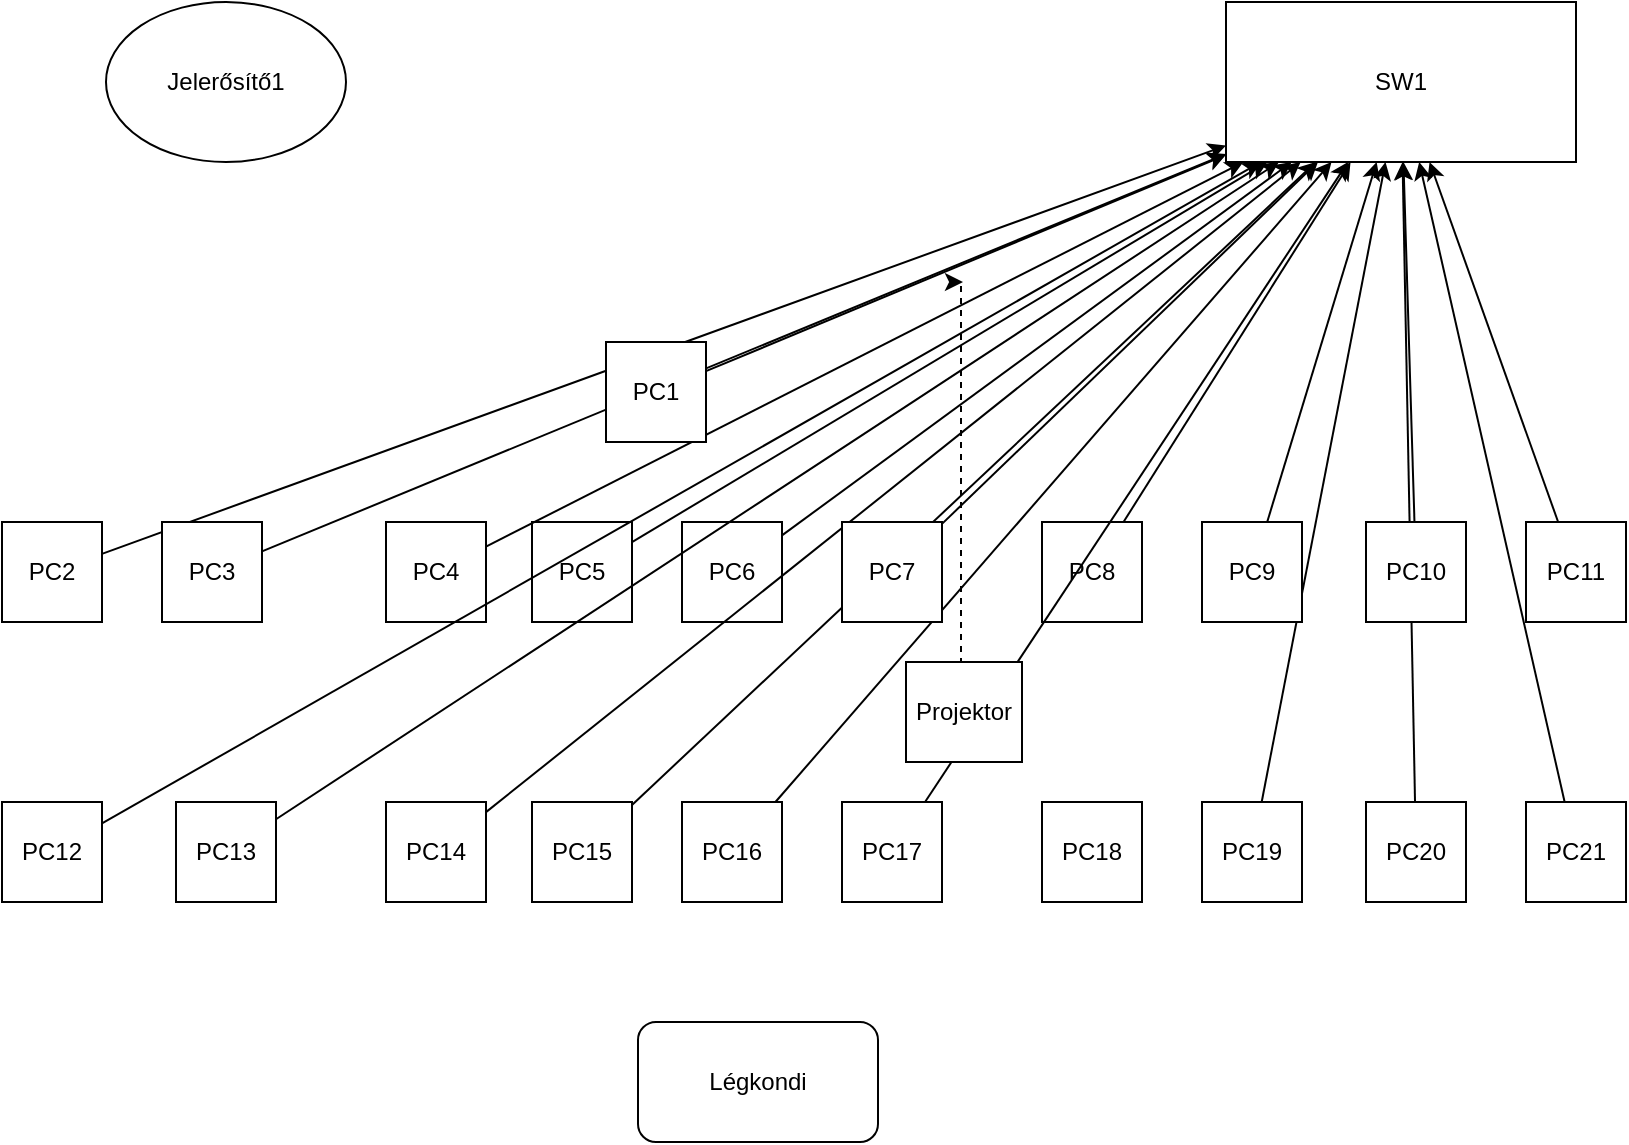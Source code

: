 <mxfile version="24.8.8">
  <diagram name="Page-1" id="rZXAK-LVOmlyO_TUPFwU">
    <mxGraphModel dx="1195" dy="643" grid="1" gridSize="10" guides="1" tooltips="1" connect="1" arrows="1" fold="1" page="1" pageScale="1" pageWidth="1100" pageHeight="850" math="0" shadow="0">
      <root>
        <mxCell id="0" />
        <mxCell id="1" parent="0" />
        <mxCell id="4OGUl7-qcucQh-Lw1urA-1" value="Légkondi" style="rounded=1;whiteSpace=wrap;html=1;verticalAlign=middle;strokeWidth=1;" parent="1" vertex="1">
          <mxGeometry x="346" y="520" width="120" height="60" as="geometry" />
        </mxCell>
        <mxCell id="DrP0ikOHBPH5aeGKssWz-21" style="edgeStyle=none;rounded=0;orthogonalLoop=1;jettySize=auto;html=1;verticalAlign=middle;strokeWidth=1;" edge="1" parent="1" source="4OGUl7-qcucQh-Lw1urA-3" target="DrP0ikOHBPH5aeGKssWz-33">
          <mxGeometry relative="1" as="geometry" />
        </mxCell>
        <mxCell id="4OGUl7-qcucQh-Lw1urA-3" value="PC2" style="whiteSpace=wrap;html=1;aspect=fixed;verticalAlign=middle;strokeWidth=1;" parent="1" vertex="1">
          <mxGeometry x="28" y="270" width="50" height="50" as="geometry" />
        </mxCell>
        <mxCell id="DrP0ikOHBPH5aeGKssWz-26" style="edgeStyle=none;rounded=0;orthogonalLoop=1;jettySize=auto;html=1;verticalAlign=middle;strokeWidth=1;" edge="1" parent="1" source="4OGUl7-qcucQh-Lw1urA-9" target="DrP0ikOHBPH5aeGKssWz-33">
          <mxGeometry relative="1" as="geometry">
            <mxPoint x="760" y="90" as="targetPoint" />
          </mxGeometry>
        </mxCell>
        <mxCell id="4OGUl7-qcucQh-Lw1urA-9" value="PC16" style="whiteSpace=wrap;html=1;aspect=fixed;verticalAlign=middle;strokeWidth=1;" parent="1" vertex="1">
          <mxGeometry x="368" y="410" width="50" height="50" as="geometry" />
        </mxCell>
        <mxCell id="DrP0ikOHBPH5aeGKssWz-17" style="edgeStyle=none;rounded=0;orthogonalLoop=1;jettySize=auto;html=1;verticalAlign=middle;strokeWidth=1;" edge="1" parent="1" source="4OGUl7-qcucQh-Lw1urA-10" target="DrP0ikOHBPH5aeGKssWz-33">
          <mxGeometry relative="1" as="geometry" />
        </mxCell>
        <mxCell id="4OGUl7-qcucQh-Lw1urA-10" value="PC6" style="whiteSpace=wrap;html=1;aspect=fixed;verticalAlign=middle;strokeWidth=1;" parent="1" vertex="1">
          <mxGeometry x="368" y="270" width="50" height="50" as="geometry" />
        </mxCell>
        <mxCell id="DrP0ikOHBPH5aeGKssWz-27" style="edgeStyle=none;rounded=0;orthogonalLoop=1;jettySize=auto;html=1;verticalAlign=middle;strokeWidth=1;" edge="1" parent="1" source="4OGUl7-qcucQh-Lw1urA-11" target="DrP0ikOHBPH5aeGKssWz-33">
          <mxGeometry relative="1" as="geometry">
            <mxPoint x="760" y="90" as="targetPoint" />
          </mxGeometry>
        </mxCell>
        <mxCell id="4OGUl7-qcucQh-Lw1urA-11" value="PC15" style="whiteSpace=wrap;html=1;aspect=fixed;verticalAlign=middle;strokeWidth=1;" parent="1" vertex="1">
          <mxGeometry x="293" y="410" width="50" height="50" as="geometry" />
        </mxCell>
        <mxCell id="DrP0ikOHBPH5aeGKssWz-18" style="edgeStyle=none;rounded=0;orthogonalLoop=1;jettySize=auto;html=1;verticalAlign=middle;strokeWidth=1;" edge="1" parent="1" source="4OGUl7-qcucQh-Lw1urA-12" target="DrP0ikOHBPH5aeGKssWz-33">
          <mxGeometry relative="1" as="geometry" />
        </mxCell>
        <mxCell id="4OGUl7-qcucQh-Lw1urA-12" value="PC5" style="whiteSpace=wrap;html=1;aspect=fixed;verticalAlign=middle;strokeWidth=1;" parent="1" vertex="1">
          <mxGeometry x="293" y="270" width="50" height="50" as="geometry" />
        </mxCell>
        <mxCell id="DrP0ikOHBPH5aeGKssWz-28" style="edgeStyle=none;rounded=0;orthogonalLoop=1;jettySize=auto;html=1;verticalAlign=middle;strokeWidth=1;" edge="1" parent="1" source="4OGUl7-qcucQh-Lw1urA-13" target="DrP0ikOHBPH5aeGKssWz-33">
          <mxGeometry relative="1" as="geometry" />
        </mxCell>
        <mxCell id="4OGUl7-qcucQh-Lw1urA-13" value="PC14" style="whiteSpace=wrap;html=1;aspect=fixed;verticalAlign=middle;strokeWidth=1;" parent="1" vertex="1">
          <mxGeometry x="220" y="410" width="50" height="50" as="geometry" />
        </mxCell>
        <mxCell id="DrP0ikOHBPH5aeGKssWz-19" style="edgeStyle=none;rounded=0;orthogonalLoop=1;jettySize=auto;html=1;verticalAlign=middle;strokeWidth=1;" edge="1" parent="1" source="4OGUl7-qcucQh-Lw1urA-14" target="DrP0ikOHBPH5aeGKssWz-33">
          <mxGeometry relative="1" as="geometry" />
        </mxCell>
        <mxCell id="4OGUl7-qcucQh-Lw1urA-14" value="PC4" style="whiteSpace=wrap;html=1;aspect=fixed;verticalAlign=middle;strokeWidth=1;" parent="1" vertex="1">
          <mxGeometry x="220" y="270" width="50" height="50" as="geometry" />
        </mxCell>
        <mxCell id="DrP0ikOHBPH5aeGKssWz-20" style="edgeStyle=none;rounded=0;orthogonalLoop=1;jettySize=auto;html=1;verticalAlign=middle;strokeWidth=1;" edge="1" parent="1" source="4OGUl7-qcucQh-Lw1urA-15" target="DrP0ikOHBPH5aeGKssWz-33">
          <mxGeometry relative="1" as="geometry" />
        </mxCell>
        <mxCell id="4OGUl7-qcucQh-Lw1urA-15" value="PC3" style="whiteSpace=wrap;html=1;aspect=fixed;verticalAlign=middle;strokeWidth=1;" parent="1" vertex="1">
          <mxGeometry x="108" y="270" width="50" height="50" as="geometry" />
        </mxCell>
        <mxCell id="DrP0ikOHBPH5aeGKssWz-29" style="edgeStyle=none;rounded=0;orthogonalLoop=1;jettySize=auto;html=1;verticalAlign=middle;strokeWidth=1;" edge="1" parent="1" source="4OGUl7-qcucQh-Lw1urA-16" target="DrP0ikOHBPH5aeGKssWz-33">
          <mxGeometry relative="1" as="geometry" />
        </mxCell>
        <mxCell id="4OGUl7-qcucQh-Lw1urA-16" value="PC13" style="whiteSpace=wrap;html=1;aspect=fixed;verticalAlign=middle;strokeWidth=1;" parent="1" vertex="1">
          <mxGeometry x="115" y="410" width="50" height="50" as="geometry" />
        </mxCell>
        <mxCell id="DrP0ikOHBPH5aeGKssWz-30" style="edgeStyle=none;rounded=0;orthogonalLoop=1;jettySize=auto;html=1;verticalAlign=middle;strokeWidth=1;" edge="1" parent="1" source="4OGUl7-qcucQh-Lw1urA-17" target="DrP0ikOHBPH5aeGKssWz-33">
          <mxGeometry relative="1" as="geometry">
            <mxPoint x="760" y="90" as="targetPoint" />
          </mxGeometry>
        </mxCell>
        <mxCell id="4OGUl7-qcucQh-Lw1urA-17" value="PC12" style="whiteSpace=wrap;html=1;aspect=fixed;verticalAlign=middle;strokeWidth=1;" parent="1" vertex="1">
          <mxGeometry x="28" y="410" width="50" height="50" as="geometry" />
        </mxCell>
        <mxCell id="DrP0ikOHBPH5aeGKssWz-12" style="edgeStyle=none;rounded=0;orthogonalLoop=1;jettySize=auto;html=1;verticalAlign=middle;strokeWidth=1;" edge="1" parent="1" source="4OGUl7-qcucQh-Lw1urA-18" target="DrP0ikOHBPH5aeGKssWz-33">
          <mxGeometry relative="1" as="geometry" />
        </mxCell>
        <mxCell id="4OGUl7-qcucQh-Lw1urA-18" value="PC11" style="whiteSpace=wrap;html=1;aspect=fixed;verticalAlign=middle;strokeWidth=1;" parent="1" vertex="1">
          <mxGeometry x="790" y="270" width="50" height="50" as="geometry" />
        </mxCell>
        <mxCell id="DrP0ikOHBPH5aeGKssWz-23" style="edgeStyle=none;rounded=0;orthogonalLoop=1;jettySize=auto;html=1;verticalAlign=middle;strokeWidth=1;" edge="1" parent="1" source="4OGUl7-qcucQh-Lw1urA-25" target="DrP0ikOHBPH5aeGKssWz-33">
          <mxGeometry relative="1" as="geometry">
            <mxPoint x="760" y="90" as="targetPoint" />
          </mxGeometry>
        </mxCell>
        <mxCell id="4OGUl7-qcucQh-Lw1urA-25" value="PC20" style="whiteSpace=wrap;html=1;aspect=fixed;verticalAlign=middle;strokeWidth=1;" parent="1" vertex="1">
          <mxGeometry x="710" y="410" width="50" height="50" as="geometry" />
        </mxCell>
        <mxCell id="DrP0ikOHBPH5aeGKssWz-13" style="edgeStyle=none;rounded=0;orthogonalLoop=1;jettySize=auto;html=1;verticalAlign=middle;strokeWidth=1;" edge="1" parent="1" source="4OGUl7-qcucQh-Lw1urA-26" target="DrP0ikOHBPH5aeGKssWz-33">
          <mxGeometry relative="1" as="geometry" />
        </mxCell>
        <mxCell id="4OGUl7-qcucQh-Lw1urA-26" value="PC10" style="whiteSpace=wrap;html=1;aspect=fixed;verticalAlign=middle;strokeWidth=1;" parent="1" vertex="1">
          <mxGeometry x="710" y="270" width="50" height="50" as="geometry" />
        </mxCell>
        <mxCell id="DrP0ikOHBPH5aeGKssWz-24" style="edgeStyle=none;rounded=0;orthogonalLoop=1;jettySize=auto;html=1;verticalAlign=middle;strokeWidth=1;" edge="1" parent="1" source="4OGUl7-qcucQh-Lw1urA-27" target="DrP0ikOHBPH5aeGKssWz-33">
          <mxGeometry relative="1" as="geometry">
            <mxPoint x="760" y="90" as="targetPoint" />
          </mxGeometry>
        </mxCell>
        <mxCell id="4OGUl7-qcucQh-Lw1urA-27" value="PC19" style="whiteSpace=wrap;html=1;aspect=fixed;verticalAlign=middle;strokeWidth=1;" parent="1" vertex="1">
          <mxGeometry x="628" y="410" width="50" height="50" as="geometry" />
        </mxCell>
        <mxCell id="DrP0ikOHBPH5aeGKssWz-14" style="edgeStyle=none;rounded=0;orthogonalLoop=1;jettySize=auto;html=1;verticalAlign=middle;strokeWidth=1;" edge="1" parent="1" source="4OGUl7-qcucQh-Lw1urA-28" target="DrP0ikOHBPH5aeGKssWz-33">
          <mxGeometry relative="1" as="geometry">
            <mxPoint x="760" y="80" as="targetPoint" />
          </mxGeometry>
        </mxCell>
        <mxCell id="4OGUl7-qcucQh-Lw1urA-28" value="PC9" style="whiteSpace=wrap;html=1;aspect=fixed;verticalAlign=middle;strokeWidth=1;" parent="1" vertex="1">
          <mxGeometry x="628" y="270" width="50" height="50" as="geometry" />
        </mxCell>
        <mxCell id="4OGUl7-qcucQh-Lw1urA-29" value="PC18" style="whiteSpace=wrap;html=1;aspect=fixed;verticalAlign=middle;strokeWidth=1;" parent="1" vertex="1">
          <mxGeometry x="548" y="410" width="50" height="50" as="geometry" />
        </mxCell>
        <mxCell id="DrP0ikOHBPH5aeGKssWz-15" style="edgeStyle=none;rounded=0;orthogonalLoop=1;jettySize=auto;html=1;verticalAlign=middle;strokeWidth=1;" edge="1" parent="1" source="4OGUl7-qcucQh-Lw1urA-30" target="DrP0ikOHBPH5aeGKssWz-33">
          <mxGeometry relative="1" as="geometry" />
        </mxCell>
        <mxCell id="4OGUl7-qcucQh-Lw1urA-30" value="PC8" style="whiteSpace=wrap;html=1;aspect=fixed;verticalAlign=middle;strokeWidth=1;" parent="1" vertex="1">
          <mxGeometry x="548" y="270" width="50" height="50" as="geometry" />
        </mxCell>
        <mxCell id="DrP0ikOHBPH5aeGKssWz-16" style="edgeStyle=none;rounded=0;orthogonalLoop=1;jettySize=auto;html=1;verticalAlign=middle;strokeWidth=1;" edge="1" parent="1" source="4OGUl7-qcucQh-Lw1urA-31" target="DrP0ikOHBPH5aeGKssWz-33">
          <mxGeometry relative="1" as="geometry" />
        </mxCell>
        <mxCell id="4OGUl7-qcucQh-Lw1urA-31" value="PC7" style="whiteSpace=wrap;html=1;aspect=fixed;verticalAlign=middle;strokeWidth=1;" parent="1" vertex="1">
          <mxGeometry x="448" y="270" width="50" height="50" as="geometry" />
        </mxCell>
        <mxCell id="DrP0ikOHBPH5aeGKssWz-25" style="edgeStyle=none;rounded=0;orthogonalLoop=1;jettySize=auto;html=1;verticalAlign=middle;strokeWidth=1;" edge="1" parent="1" source="4OGUl7-qcucQh-Lw1urA-32" target="DrP0ikOHBPH5aeGKssWz-33">
          <mxGeometry relative="1" as="geometry">
            <mxPoint x="760" y="90" as="targetPoint" />
          </mxGeometry>
        </mxCell>
        <mxCell id="4OGUl7-qcucQh-Lw1urA-32" value="PC17" style="whiteSpace=wrap;html=1;aspect=fixed;verticalAlign=middle;strokeWidth=1;" parent="1" vertex="1">
          <mxGeometry x="448" y="410" width="50" height="50" as="geometry" />
        </mxCell>
        <mxCell id="4OGUl7-qcucQh-Lw1urA-44" value="" style="edgeStyle=orthogonalEdgeStyle;rounded=0;orthogonalLoop=1;jettySize=auto;html=1;dashed=1;verticalAlign=middle;strokeWidth=1;" parent="1" edge="1">
          <mxGeometry relative="1" as="geometry">
            <mxPoint x="508.5" y="150" as="targetPoint" />
            <Array as="points">
              <mxPoint x="507.5" y="150" />
            </Array>
            <mxPoint x="508.5" y="340" as="sourcePoint" />
          </mxGeometry>
        </mxCell>
        <mxCell id="4OGUl7-qcucQh-Lw1urA-34" value="Projektor" style="rounded=0;whiteSpace=wrap;html=1;verticalAlign=middle;strokeWidth=1;" parent="1" vertex="1">
          <mxGeometry x="480" y="340" width="58" height="50" as="geometry" />
        </mxCell>
        <mxCell id="DrP0ikOHBPH5aeGKssWz-31" style="edgeStyle=none;rounded=0;orthogonalLoop=1;jettySize=auto;html=1;verticalAlign=middle;strokeWidth=1;" edge="1" parent="1" source="4OGUl7-qcucQh-Lw1urA-41" target="DrP0ikOHBPH5aeGKssWz-33">
          <mxGeometry relative="1" as="geometry" />
        </mxCell>
        <mxCell id="4OGUl7-qcucQh-Lw1urA-41" value="PC1" style="rounded=0;whiteSpace=wrap;html=1;verticalAlign=middle;strokeWidth=1;" parent="1" vertex="1">
          <mxGeometry x="330" y="180" width="50" height="50" as="geometry" />
        </mxCell>
        <mxCell id="DrP0ikOHBPH5aeGKssWz-22" style="edgeStyle=none;rounded=0;orthogonalLoop=1;jettySize=auto;html=1;verticalAlign=middle;strokeWidth=1;" edge="1" parent="1" source="v2j3ebQpfwPw54tXddbb-8" target="DrP0ikOHBPH5aeGKssWz-33">
          <mxGeometry relative="1" as="geometry" />
        </mxCell>
        <mxCell id="v2j3ebQpfwPw54tXddbb-8" value="PC21" style="rounded=0;whiteSpace=wrap;html=1;verticalAlign=middle;strokeWidth=1;" parent="1" vertex="1">
          <mxGeometry x="790" y="410" width="50" height="50" as="geometry" />
        </mxCell>
        <mxCell id="DrP0ikOHBPH5aeGKssWz-32" value="Jelerősítő1" style="ellipse;whiteSpace=wrap;html=1;verticalAlign=middle;strokeWidth=1;" vertex="1" parent="1">
          <mxGeometry x="80" y="10" width="120" height="80" as="geometry" />
        </mxCell>
        <mxCell id="DrP0ikOHBPH5aeGKssWz-33" value="SW1" style="rounded=0;whiteSpace=wrap;html=1;verticalAlign=middle;strokeWidth=1;" vertex="1" parent="1">
          <mxGeometry x="640" y="10" width="175" height="80" as="geometry" />
        </mxCell>
      </root>
    </mxGraphModel>
  </diagram>
</mxfile>
